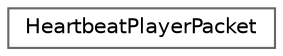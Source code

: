 digraph "Graphical Class Hierarchy"
{
 // LATEX_PDF_SIZE
  bgcolor="transparent";
  edge [fontname=Helvetica,fontsize=10,labelfontname=Helvetica,labelfontsize=10];
  node [fontname=Helvetica,fontsize=10,shape=box,height=0.2,width=0.4];
  rankdir="LR";
  Node0 [id="Node000000",label="HeartbeatPlayerPacket",height=0.2,width=0.4,color="grey40", fillcolor="white", style="filled",URL="$struct_heartbeat_player_packet.html",tooltip=" "];
}
